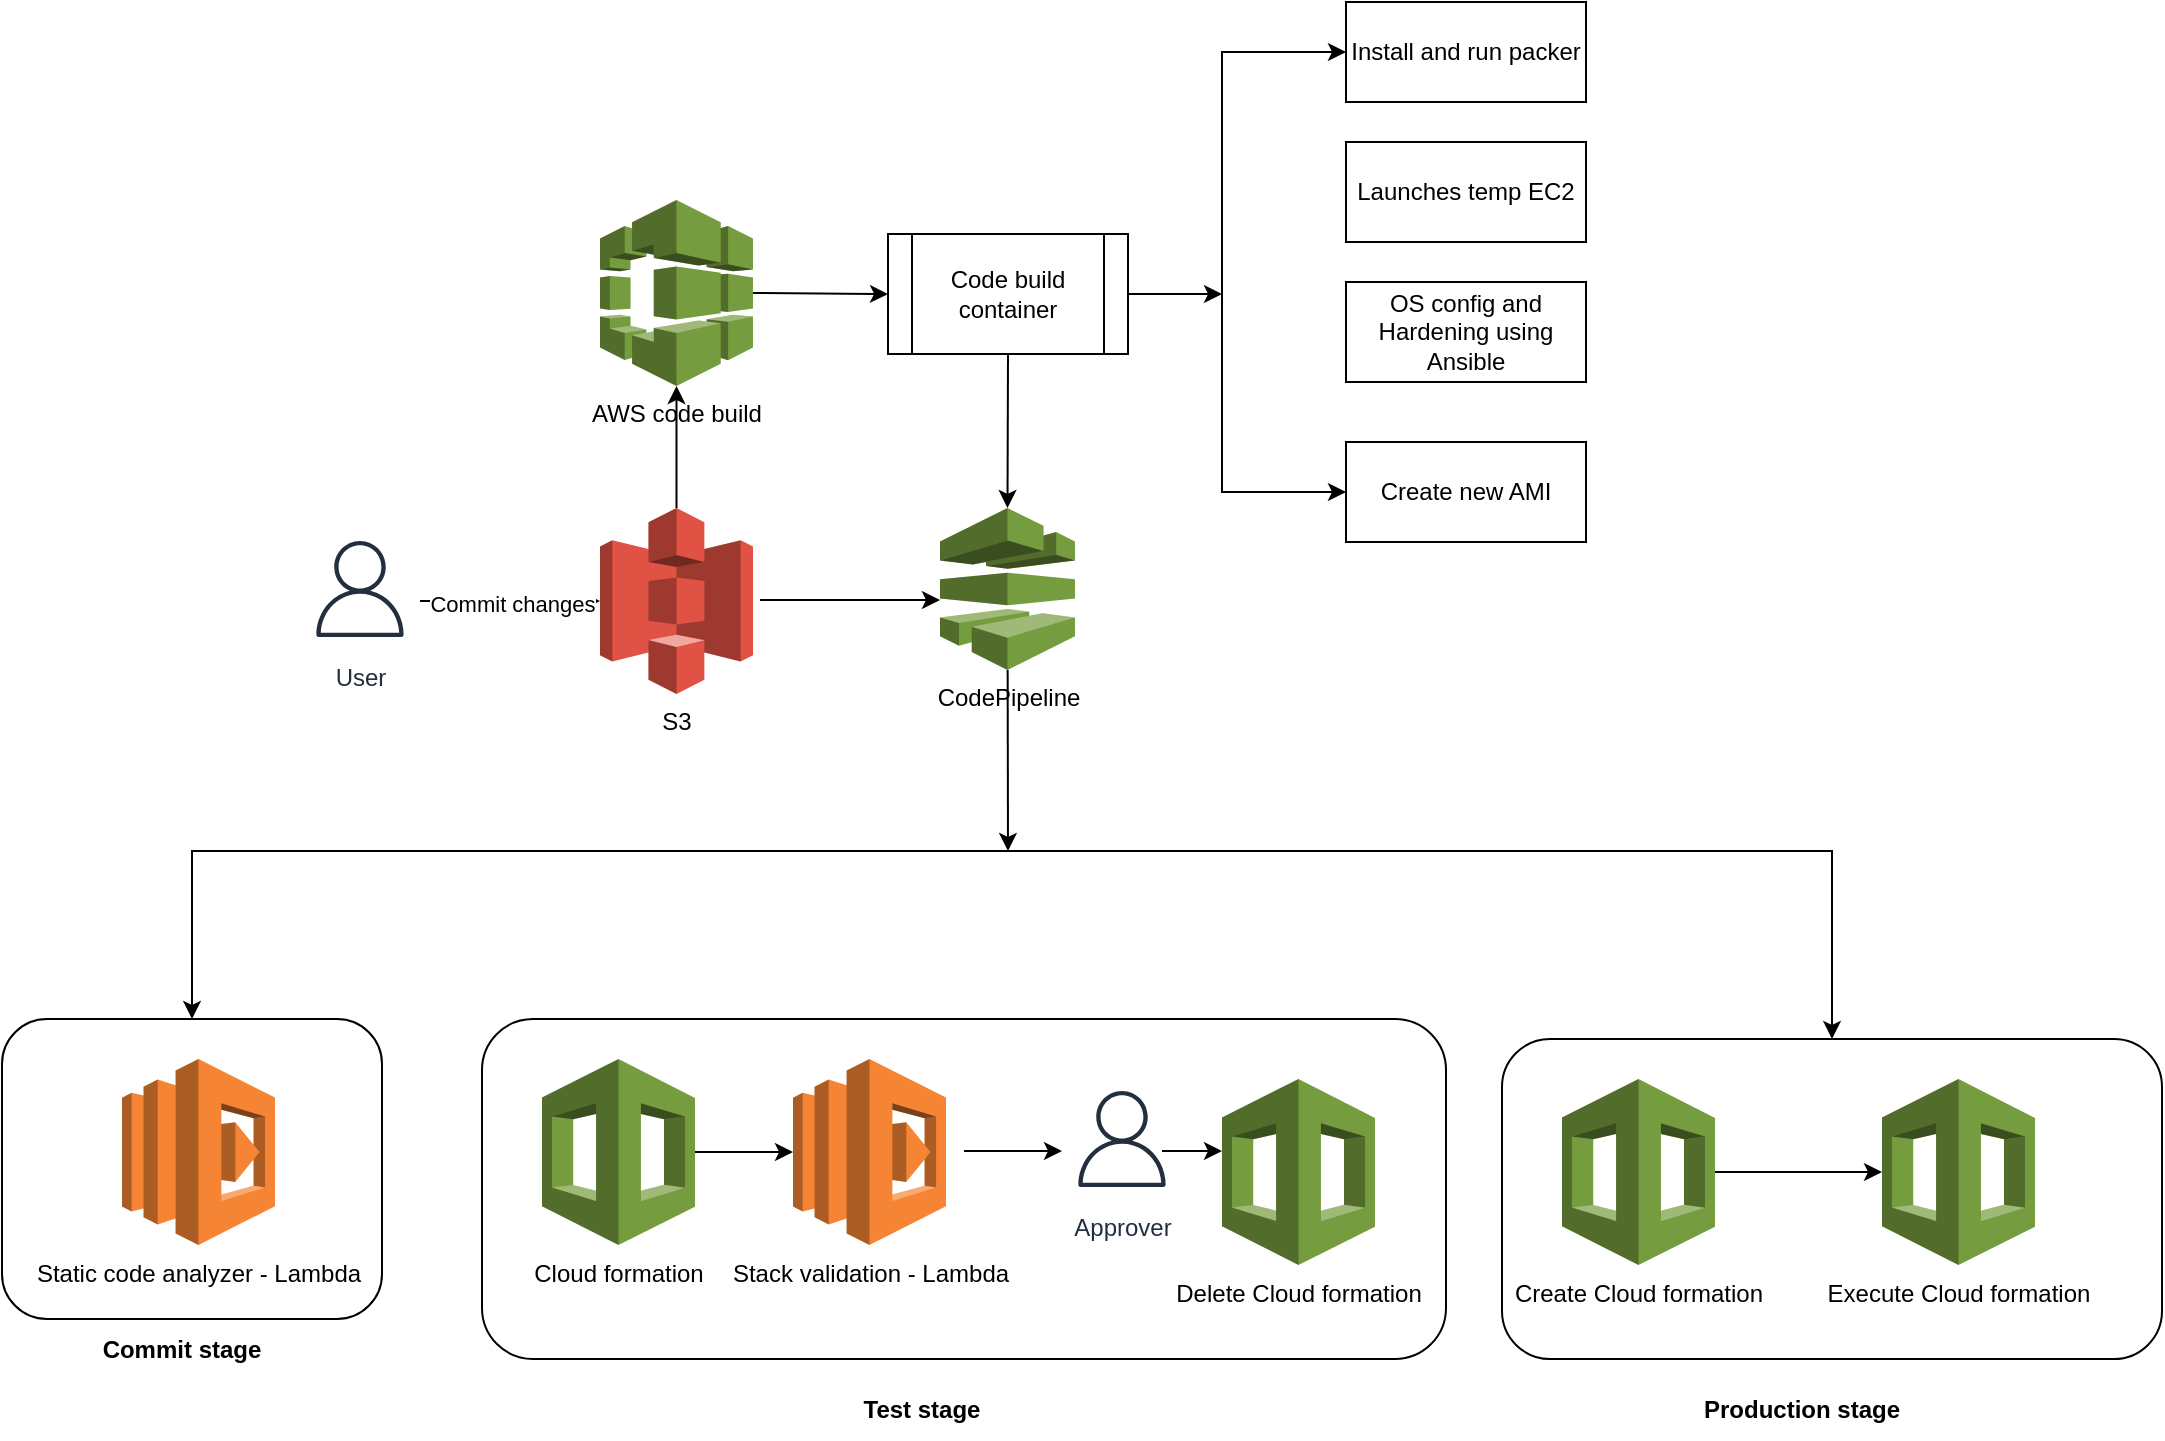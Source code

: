<mxfile version="15.9.1" type="device"><diagram id="B1jlV_3X6ZlpmkrKBQXa" name="Page-1"><mxGraphModel dx="1298" dy="776" grid="1" gridSize="10" guides="1" tooltips="1" connect="1" arrows="1" fold="1" page="1" pageScale="1" pageWidth="850" pageHeight="1100" math="0" shadow="0"><root><mxCell id="0"/><mxCell id="1" parent="0"/><mxCell id="yGNruV46HbhKctyG96jU-21" value="" style="rounded=1;whiteSpace=wrap;html=1;" vertex="1" parent="1"><mxGeometry x="800" y="559.5" width="330" height="160" as="geometry"/></mxCell><mxCell id="yGNruV46HbhKctyG96jU-14" value="" style="rounded=1;whiteSpace=wrap;html=1;" vertex="1" parent="1"><mxGeometry x="290" y="549.5" width="482" height="170" as="geometry"/></mxCell><mxCell id="yGNruV46HbhKctyG96jU-13" value="" style="rounded=1;whiteSpace=wrap;html=1;" vertex="1" parent="1"><mxGeometry x="50" y="549.5" width="190" height="150" as="geometry"/></mxCell><mxCell id="yGNruV46HbhKctyG96jU-1" value="CodePipeline" style="outlineConnect=0;dashed=0;verticalLabelPosition=bottom;verticalAlign=top;align=center;html=1;shape=mxgraph.aws3.codepipeline;fillColor=#759C3E;gradientColor=none;" vertex="1" parent="1"><mxGeometry x="519" y="294" width="67.5" height="81" as="geometry"/></mxCell><mxCell id="yGNruV46HbhKctyG96jU-2" value="User" style="sketch=0;outlineConnect=0;fontColor=#232F3E;gradientColor=none;strokeColor=#232F3E;fillColor=#ffffff;dashed=0;verticalLabelPosition=bottom;verticalAlign=top;align=center;html=1;fontSize=12;fontStyle=0;aspect=fixed;shape=mxgraph.aws4.resourceIcon;resIcon=mxgraph.aws4.user;" vertex="1" parent="1"><mxGeometry x="199" y="304.5" width="60" height="60" as="geometry"/></mxCell><mxCell id="yGNruV46HbhKctyG96jU-3" value="S3" style="outlineConnect=0;dashed=0;verticalLabelPosition=bottom;verticalAlign=top;align=center;html=1;shape=mxgraph.aws3.s3;fillColor=#E05243;gradientColor=none;" vertex="1" parent="1"><mxGeometry x="349" y="294" width="76.5" height="93" as="geometry"/></mxCell><mxCell id="yGNruV46HbhKctyG96jU-4" value="Static code analyzer - Lambda" style="outlineConnect=0;dashed=0;verticalLabelPosition=bottom;verticalAlign=top;align=center;html=1;shape=mxgraph.aws3.lambda;fillColor=#F58534;gradientColor=none;" vertex="1" parent="1"><mxGeometry x="110" y="569.5" width="76.5" height="93" as="geometry"/></mxCell><mxCell id="yGNruV46HbhKctyG96jU-5" value="Cloud formation" style="outlineConnect=0;dashed=0;verticalLabelPosition=bottom;verticalAlign=top;align=center;html=1;shape=mxgraph.aws3.cloudformation;fillColor=#759C3E;gradientColor=none;" vertex="1" parent="1"><mxGeometry x="320" y="569.5" width="76.5" height="93" as="geometry"/></mxCell><mxCell id="yGNruV46HbhKctyG96jU-6" value="Stack validation - Lambda" style="outlineConnect=0;dashed=0;verticalLabelPosition=bottom;verticalAlign=top;align=center;html=1;shape=mxgraph.aws3.lambda;fillColor=#F58534;gradientColor=none;" vertex="1" parent="1"><mxGeometry x="445.5" y="569.5" width="76.5" height="93" as="geometry"/></mxCell><mxCell id="yGNruV46HbhKctyG96jU-7" value="Approver" style="sketch=0;outlineConnect=0;fontColor=#232F3E;gradientColor=none;strokeColor=#232F3E;fillColor=#ffffff;dashed=0;verticalLabelPosition=bottom;verticalAlign=top;align=center;html=1;fontSize=12;fontStyle=0;aspect=fixed;shape=mxgraph.aws4.resourceIcon;resIcon=mxgraph.aws4.user;" vertex="1" parent="1"><mxGeometry x="580" y="579.5" width="60" height="60" as="geometry"/></mxCell><mxCell id="yGNruV46HbhKctyG96jU-8" value="Delete Cloud formation" style="outlineConnect=0;dashed=0;verticalLabelPosition=bottom;verticalAlign=top;align=center;html=1;shape=mxgraph.aws3.cloudformation;fillColor=#759C3E;gradientColor=none;" vertex="1" parent="1"><mxGeometry x="660" y="579.5" width="76.5" height="93" as="geometry"/></mxCell><mxCell id="yGNruV46HbhKctyG96jU-9" value="Create Cloud formation" style="outlineConnect=0;dashed=0;verticalLabelPosition=bottom;verticalAlign=top;align=center;html=1;shape=mxgraph.aws3.cloudformation;fillColor=#759C3E;gradientColor=none;" vertex="1" parent="1"><mxGeometry x="830" y="579.5" width="76.5" height="93" as="geometry"/></mxCell><mxCell id="yGNruV46HbhKctyG96jU-10" value="Execute Cloud formation" style="outlineConnect=0;dashed=0;verticalLabelPosition=bottom;verticalAlign=top;align=center;html=1;shape=mxgraph.aws3.cloudformation;fillColor=#759C3E;gradientColor=none;" vertex="1" parent="1"><mxGeometry x="990" y="579.5" width="76.5" height="93" as="geometry"/></mxCell><mxCell id="yGNruV46HbhKctyG96jU-11" value="" style="endArrow=classic;html=1;rounded=0;entryX=0;entryY=0.5;entryDx=0;entryDy=0;entryPerimeter=0;" edge="1" parent="1" target="yGNruV46HbhKctyG96jU-3"><mxGeometry width="50" height="50" relative="1" as="geometry"><mxPoint x="259" y="340.5" as="sourcePoint"/><mxPoint x="339" y="364.5" as="targetPoint"/></mxGeometry></mxCell><mxCell id="yGNruV46HbhKctyG96jU-19" value="Commit changes" style="edgeLabel;html=1;align=center;verticalAlign=middle;resizable=0;points=[];" vertex="1" connectable="0" parent="yGNruV46HbhKctyG96jU-11"><mxGeometry x="0.022" y="-1" relative="1" as="geometry"><mxPoint as="offset"/></mxGeometry></mxCell><mxCell id="yGNruV46HbhKctyG96jU-12" value="" style="endArrow=classic;html=1;rounded=0;entryX=0;entryY=0.5;entryDx=0;entryDy=0;entryPerimeter=0;" edge="1" parent="1"><mxGeometry width="50" height="50" relative="1" as="geometry"><mxPoint x="429" y="340" as="sourcePoint"/><mxPoint x="519" y="340" as="targetPoint"/></mxGeometry></mxCell><mxCell id="yGNruV46HbhKctyG96jU-15" value="" style="endArrow=classic;html=1;rounded=0;exitX=1;exitY=0.5;exitDx=0;exitDy=0;exitPerimeter=0;entryX=0;entryY=0.5;entryDx=0;entryDy=0;entryPerimeter=0;" edge="1" parent="1" source="yGNruV46HbhKctyG96jU-5" target="yGNruV46HbhKctyG96jU-6"><mxGeometry width="50" height="50" relative="1" as="geometry"><mxPoint x="480" y="689.5" as="sourcePoint"/><mxPoint x="530" y="639.5" as="targetPoint"/></mxGeometry></mxCell><mxCell id="yGNruV46HbhKctyG96jU-16" value="" style="endArrow=classic;html=1;rounded=0;exitX=1;exitY=0.5;exitDx=0;exitDy=0;exitPerimeter=0;entryX=0;entryY=0.5;entryDx=0;entryDy=0;entryPerimeter=0;" edge="1" parent="1"><mxGeometry width="50" height="50" relative="1" as="geometry"><mxPoint x="531" y="615.5" as="sourcePoint"/><mxPoint x="580" y="615.5" as="targetPoint"/></mxGeometry></mxCell><mxCell id="yGNruV46HbhKctyG96jU-18" value="" style="endArrow=classic;html=1;rounded=0;exitX=1;exitY=0.5;exitDx=0;exitDy=0;exitPerimeter=0;" edge="1" parent="1"><mxGeometry width="50" height="50" relative="1" as="geometry"><mxPoint x="630" y="615.5" as="sourcePoint"/><mxPoint x="660" y="615.5" as="targetPoint"/></mxGeometry></mxCell><mxCell id="yGNruV46HbhKctyG96jU-20" value="" style="endArrow=classic;html=1;rounded=0;exitX=1;exitY=0.5;exitDx=0;exitDy=0;exitPerimeter=0;entryX=0;entryY=0.5;entryDx=0;entryDy=0;entryPerimeter=0;" edge="1" parent="1" source="yGNruV46HbhKctyG96jU-9" target="yGNruV46HbhKctyG96jU-10"><mxGeometry width="50" height="50" relative="1" as="geometry"><mxPoint x="920" y="629.5" as="sourcePoint"/><mxPoint x="970" y="579.5" as="targetPoint"/></mxGeometry></mxCell><mxCell id="yGNruV46HbhKctyG96jU-22" value="Commit stage" style="text;html=1;strokeColor=none;fillColor=none;align=center;verticalAlign=middle;whiteSpace=wrap;rounded=0;fontStyle=1" vertex="1" parent="1"><mxGeometry x="80" y="699.5" width="120" height="30" as="geometry"/></mxCell><mxCell id="yGNruV46HbhKctyG96jU-23" value="Test stage" style="text;html=1;strokeColor=none;fillColor=none;align=center;verticalAlign=middle;whiteSpace=wrap;rounded=0;fontStyle=1" vertex="1" parent="1"><mxGeometry x="450" y="729.5" width="120" height="30" as="geometry"/></mxCell><mxCell id="yGNruV46HbhKctyG96jU-24" value="Production stage" style="text;html=1;strokeColor=none;fillColor=none;align=center;verticalAlign=middle;whiteSpace=wrap;rounded=0;fontStyle=1" vertex="1" parent="1"><mxGeometry x="890" y="729.5" width="120" height="30" as="geometry"/></mxCell><mxCell id="yGNruV46HbhKctyG96jU-27" value="" style="endArrow=classic;startArrow=classic;html=1;rounded=0;exitX=0.5;exitY=0;exitDx=0;exitDy=0;entryX=0.5;entryY=0;entryDx=0;entryDy=0;" edge="1" parent="1" source="yGNruV46HbhKctyG96jU-13" target="yGNruV46HbhKctyG96jU-21"><mxGeometry width="50" height="50" relative="1" as="geometry"><mxPoint x="210" y="505.5" as="sourcePoint"/><mxPoint x="260" y="455.5" as="targetPoint"/><Array as="points"><mxPoint x="145" y="465.5"/><mxPoint x="965" y="465.5"/></Array></mxGeometry></mxCell><mxCell id="yGNruV46HbhKctyG96jU-28" value="" style="endArrow=classic;html=1;rounded=0;" edge="1" parent="1" source="yGNruV46HbhKctyG96jU-1"><mxGeometry width="50" height="50" relative="1" as="geometry"><mxPoint x="520" y="625.5" as="sourcePoint"/><mxPoint x="553" y="465.5" as="targetPoint"/></mxGeometry></mxCell><mxCell id="yGNruV46HbhKctyG96jU-29" value="AWS code build" style="outlineConnect=0;dashed=0;verticalLabelPosition=bottom;verticalAlign=top;align=center;html=1;shape=mxgraph.aws3.codebuild;fillColor=#759C3E;gradientColor=none;" vertex="1" parent="1"><mxGeometry x="349" y="140" width="76.5" height="93" as="geometry"/></mxCell><mxCell id="yGNruV46HbhKctyG96jU-30" value="Code build container" style="shape=process;whiteSpace=wrap;html=1;backgroundOutline=1;" vertex="1" parent="1"><mxGeometry x="493" y="157" width="120" height="60" as="geometry"/></mxCell><mxCell id="yGNruV46HbhKctyG96jU-31" value="Install and run packer" style="rounded=0;whiteSpace=wrap;html=1;" vertex="1" parent="1"><mxGeometry x="722" y="41" width="120" height="50" as="geometry"/></mxCell><mxCell id="yGNruV46HbhKctyG96jU-32" value="Launches temp EC2" style="rounded=0;whiteSpace=wrap;html=1;" vertex="1" parent="1"><mxGeometry x="722" y="111" width="120" height="50" as="geometry"/></mxCell><mxCell id="yGNruV46HbhKctyG96jU-33" value="OS config and Hardening using Ansible" style="rounded=0;whiteSpace=wrap;html=1;" vertex="1" parent="1"><mxGeometry x="722" y="181" width="120" height="50" as="geometry"/></mxCell><mxCell id="yGNruV46HbhKctyG96jU-34" value="Create new AMI" style="rounded=0;whiteSpace=wrap;html=1;" vertex="1" parent="1"><mxGeometry x="722" y="261" width="120" height="50" as="geometry"/></mxCell><mxCell id="yGNruV46HbhKctyG96jU-35" value="" style="endArrow=classic;html=1;rounded=0;exitX=0.5;exitY=0;exitDx=0;exitDy=0;exitPerimeter=0;entryX=0.5;entryY=1;entryDx=0;entryDy=0;entryPerimeter=0;" edge="1" parent="1" source="yGNruV46HbhKctyG96jU-3" target="yGNruV46HbhKctyG96jU-29"><mxGeometry width="50" height="50" relative="1" as="geometry"><mxPoint x="460" y="440" as="sourcePoint"/><mxPoint x="510" y="390" as="targetPoint"/></mxGeometry></mxCell><mxCell id="yGNruV46HbhKctyG96jU-36" value="" style="endArrow=classic;html=1;rounded=0;exitX=1;exitY=0.5;exitDx=0;exitDy=0;exitPerimeter=0;entryX=0;entryY=0.5;entryDx=0;entryDy=0;" edge="1" parent="1" source="yGNruV46HbhKctyG96jU-29" target="yGNruV46HbhKctyG96jU-30"><mxGeometry width="50" height="50" relative="1" as="geometry"><mxPoint x="460" y="440" as="sourcePoint"/><mxPoint x="510" y="390" as="targetPoint"/></mxGeometry></mxCell><mxCell id="yGNruV46HbhKctyG96jU-38" value="" style="endArrow=classic;startArrow=classic;html=1;rounded=0;entryX=0;entryY=0.5;entryDx=0;entryDy=0;exitX=0;exitY=0.5;exitDx=0;exitDy=0;" edge="1" parent="1" source="yGNruV46HbhKctyG96jU-34" target="yGNruV46HbhKctyG96jU-31"><mxGeometry width="50" height="50" relative="1" as="geometry"><mxPoint x="630" y="250" as="sourcePoint"/><mxPoint x="680" y="200" as="targetPoint"/><Array as="points"><mxPoint x="660" y="286"/><mxPoint x="660" y="66"/></Array></mxGeometry></mxCell><mxCell id="yGNruV46HbhKctyG96jU-39" value="" style="endArrow=classic;html=1;rounded=0;exitX=1;exitY=0.5;exitDx=0;exitDy=0;" edge="1" parent="1" source="yGNruV46HbhKctyG96jU-30"><mxGeometry width="50" height="50" relative="1" as="geometry"><mxPoint x="600" y="140" as="sourcePoint"/><mxPoint x="660" y="187" as="targetPoint"/></mxGeometry></mxCell><mxCell id="yGNruV46HbhKctyG96jU-40" value="" style="endArrow=classic;html=1;rounded=0;exitX=0.5;exitY=1;exitDx=0;exitDy=0;entryX=0.5;entryY=0;entryDx=0;entryDy=0;entryPerimeter=0;" edge="1" parent="1" source="yGNruV46HbhKctyG96jU-30" target="yGNruV46HbhKctyG96jU-1"><mxGeometry width="50" height="50" relative="1" as="geometry"><mxPoint x="550" y="280" as="sourcePoint"/><mxPoint x="600" y="230" as="targetPoint"/></mxGeometry></mxCell></root></mxGraphModel></diagram></mxfile>